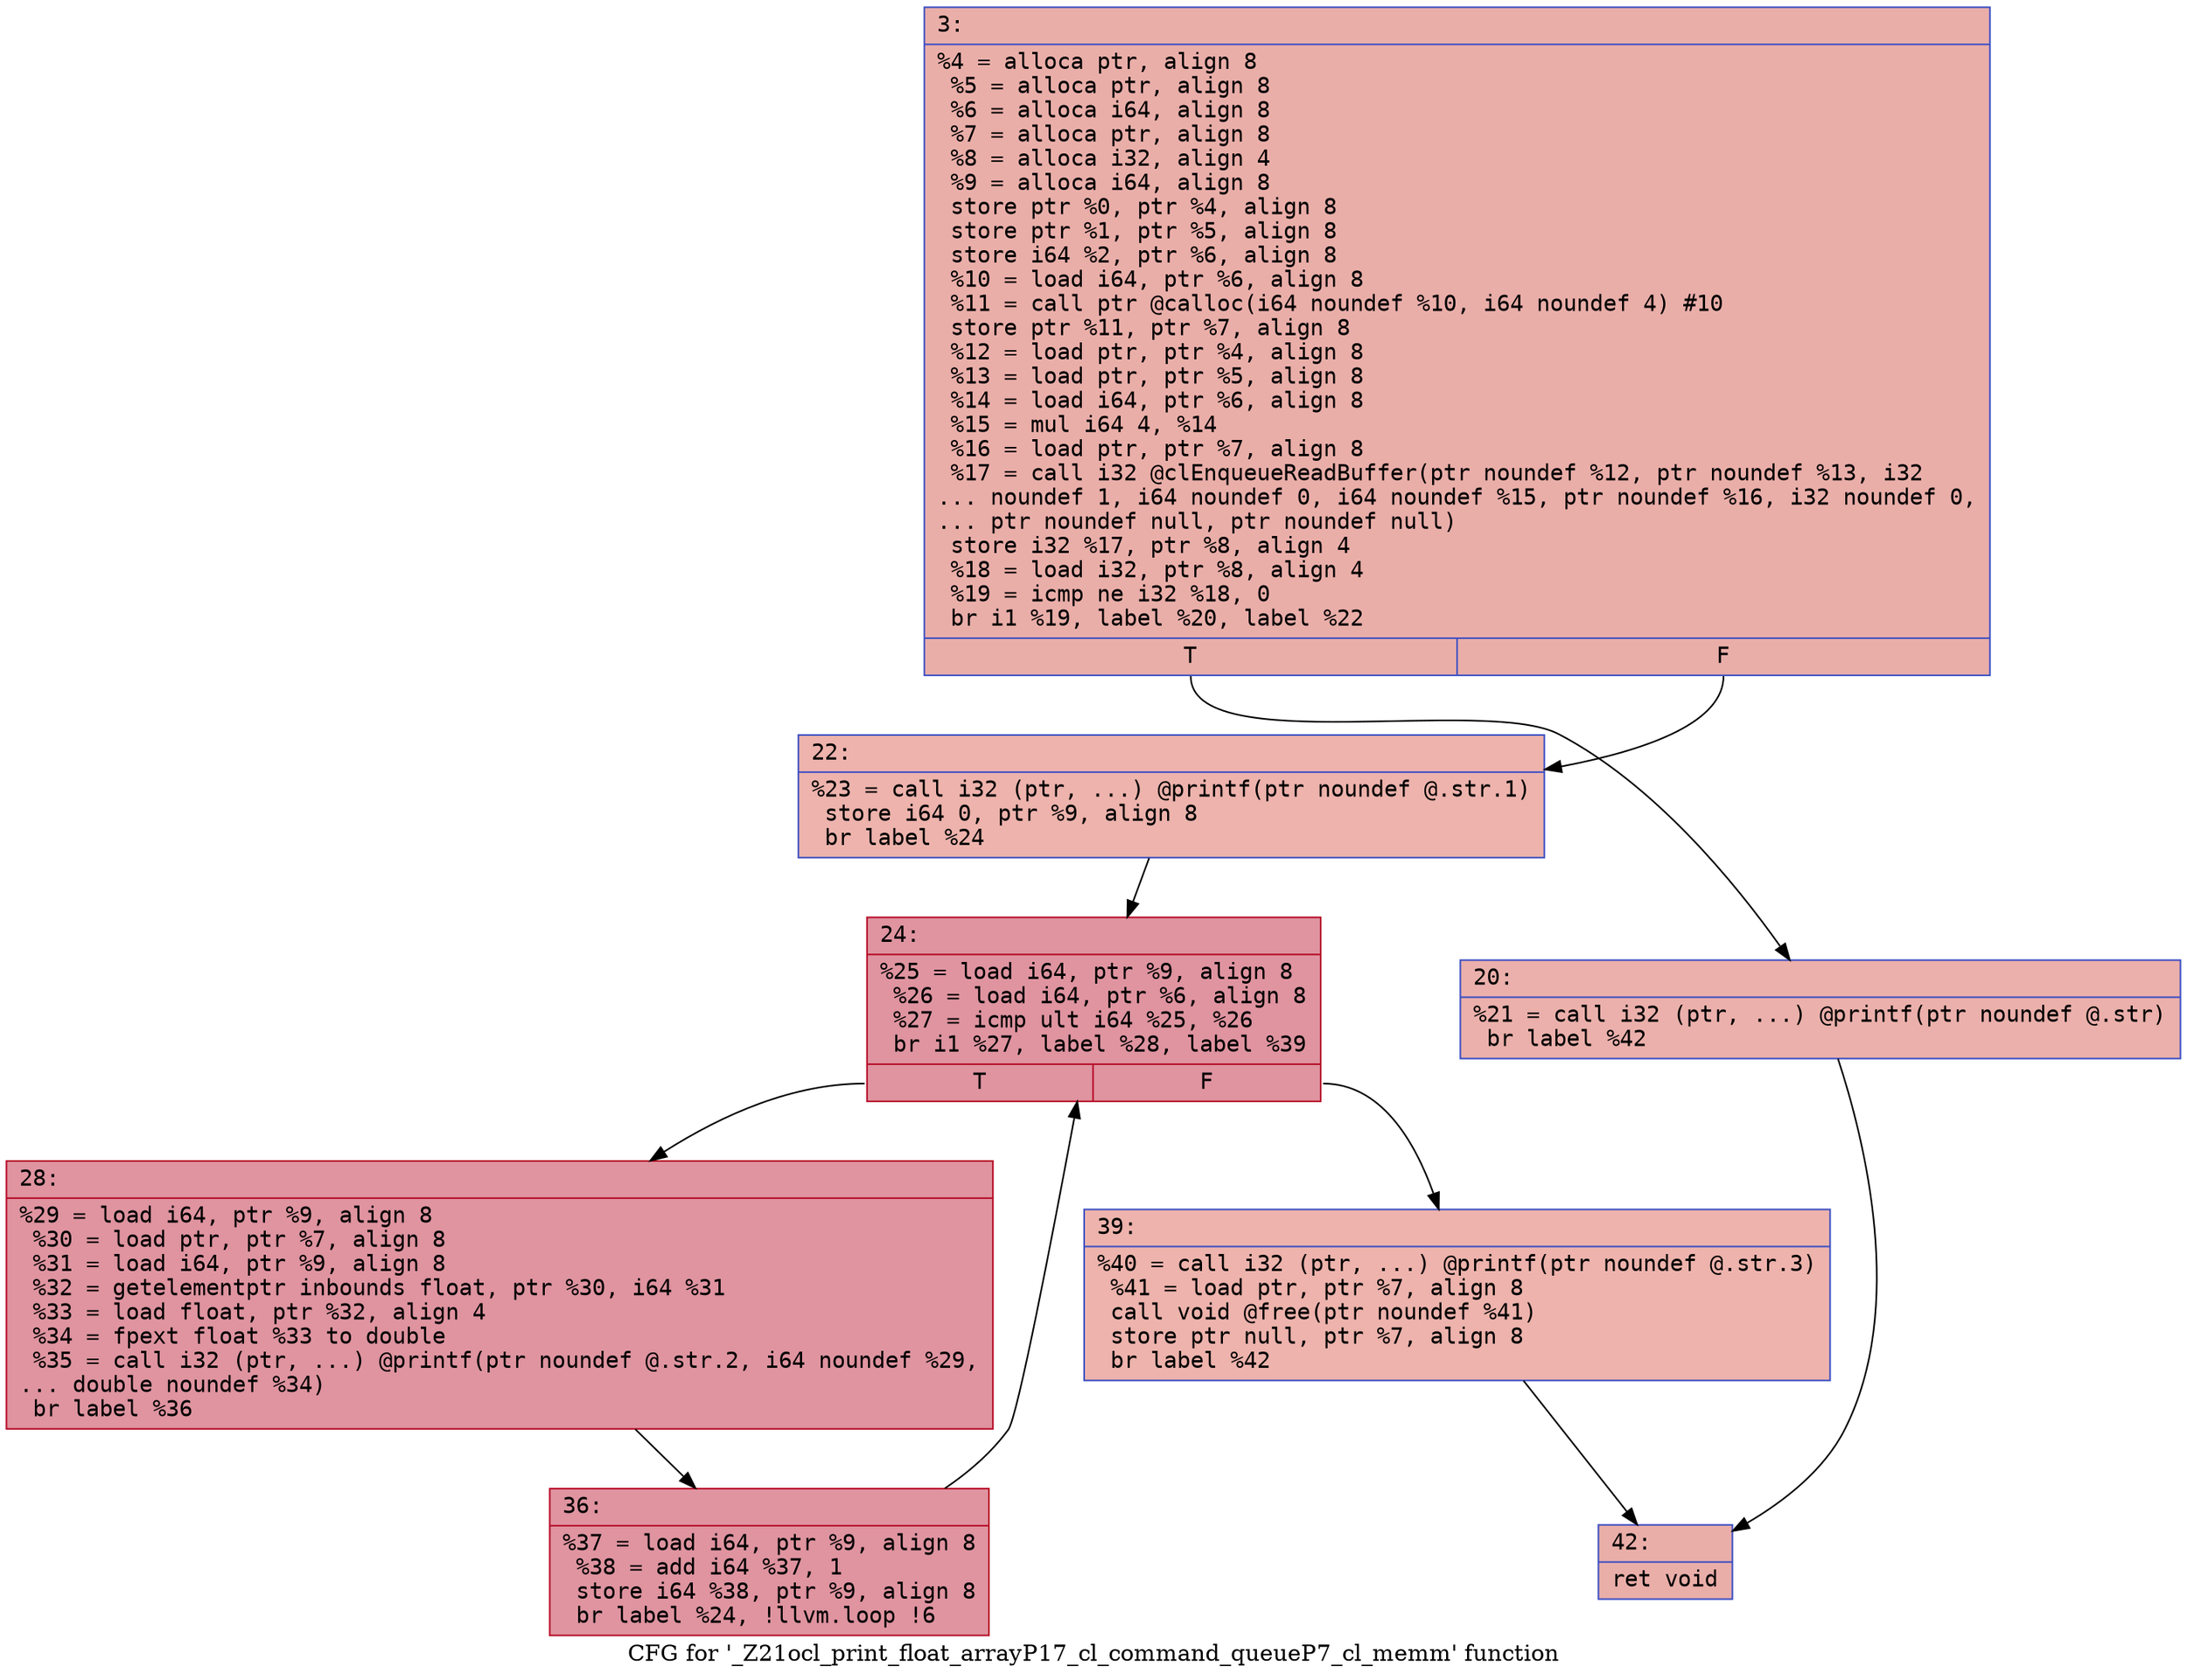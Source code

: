 digraph "CFG for '_Z21ocl_print_float_arrayP17_cl_command_queueP7_cl_memm' function" {
	label="CFG for '_Z21ocl_print_float_arrayP17_cl_command_queueP7_cl_memm' function";

	Node0x60000182adf0 [shape=record,color="#3d50c3ff", style=filled, fillcolor="#d0473d70" fontname="Courier",label="{3:\l|  %4 = alloca ptr, align 8\l  %5 = alloca ptr, align 8\l  %6 = alloca i64, align 8\l  %7 = alloca ptr, align 8\l  %8 = alloca i32, align 4\l  %9 = alloca i64, align 8\l  store ptr %0, ptr %4, align 8\l  store ptr %1, ptr %5, align 8\l  store i64 %2, ptr %6, align 8\l  %10 = load i64, ptr %6, align 8\l  %11 = call ptr @calloc(i64 noundef %10, i64 noundef 4) #10\l  store ptr %11, ptr %7, align 8\l  %12 = load ptr, ptr %4, align 8\l  %13 = load ptr, ptr %5, align 8\l  %14 = load i64, ptr %6, align 8\l  %15 = mul i64 4, %14\l  %16 = load ptr, ptr %7, align 8\l  %17 = call i32 @clEnqueueReadBuffer(ptr noundef %12, ptr noundef %13, i32\l... noundef 1, i64 noundef 0, i64 noundef %15, ptr noundef %16, i32 noundef 0,\l... ptr noundef null, ptr noundef null)\l  store i32 %17, ptr %8, align 4\l  %18 = load i32, ptr %8, align 4\l  %19 = icmp ne i32 %18, 0\l  br i1 %19, label %20, label %22\l|{<s0>T|<s1>F}}"];
	Node0x60000182adf0:s0 -> Node0x60000182ae40[tooltip="3 -> 20\nProbability 62.50%" ];
	Node0x60000182adf0:s1 -> Node0x60000182ae90[tooltip="3 -> 22\nProbability 37.50%" ];
	Node0x60000182ae40 [shape=record,color="#3d50c3ff", style=filled, fillcolor="#d24b4070" fontname="Courier",label="{20:\l|  %21 = call i32 (ptr, ...) @printf(ptr noundef @.str)\l  br label %42\l}"];
	Node0x60000182ae40 -> Node0x60000182b020[tooltip="20 -> 42\nProbability 100.00%" ];
	Node0x60000182ae90 [shape=record,color="#3d50c3ff", style=filled, fillcolor="#d6524470" fontname="Courier",label="{22:\l|  %23 = call i32 (ptr, ...) @printf(ptr noundef @.str.1)\l  store i64 0, ptr %9, align 8\l  br label %24\l}"];
	Node0x60000182ae90 -> Node0x60000182aee0[tooltip="22 -> 24\nProbability 100.00%" ];
	Node0x60000182aee0 [shape=record,color="#b70d28ff", style=filled, fillcolor="#b70d2870" fontname="Courier",label="{24:\l|  %25 = load i64, ptr %9, align 8\l  %26 = load i64, ptr %6, align 8\l  %27 = icmp ult i64 %25, %26\l  br i1 %27, label %28, label %39\l|{<s0>T|<s1>F}}"];
	Node0x60000182aee0:s0 -> Node0x60000182af30[tooltip="24 -> 28\nProbability 96.88%" ];
	Node0x60000182aee0:s1 -> Node0x60000182afd0[tooltip="24 -> 39\nProbability 3.12%" ];
	Node0x60000182af30 [shape=record,color="#b70d28ff", style=filled, fillcolor="#b70d2870" fontname="Courier",label="{28:\l|  %29 = load i64, ptr %9, align 8\l  %30 = load ptr, ptr %7, align 8\l  %31 = load i64, ptr %9, align 8\l  %32 = getelementptr inbounds float, ptr %30, i64 %31\l  %33 = load float, ptr %32, align 4\l  %34 = fpext float %33 to double\l  %35 = call i32 (ptr, ...) @printf(ptr noundef @.str.2, i64 noundef %29,\l... double noundef %34)\l  br label %36\l}"];
	Node0x60000182af30 -> Node0x60000182af80[tooltip="28 -> 36\nProbability 100.00%" ];
	Node0x60000182af80 [shape=record,color="#b70d28ff", style=filled, fillcolor="#b70d2870" fontname="Courier",label="{36:\l|  %37 = load i64, ptr %9, align 8\l  %38 = add i64 %37, 1\l  store i64 %38, ptr %9, align 8\l  br label %24, !llvm.loop !6\l}"];
	Node0x60000182af80 -> Node0x60000182aee0[tooltip="36 -> 24\nProbability 100.00%" ];
	Node0x60000182afd0 [shape=record,color="#3d50c3ff", style=filled, fillcolor="#d6524470" fontname="Courier",label="{39:\l|  %40 = call i32 (ptr, ...) @printf(ptr noundef @.str.3)\l  %41 = load ptr, ptr %7, align 8\l  call void @free(ptr noundef %41)\l  store ptr null, ptr %7, align 8\l  br label %42\l}"];
	Node0x60000182afd0 -> Node0x60000182b020[tooltip="39 -> 42\nProbability 100.00%" ];
	Node0x60000182b020 [shape=record,color="#3d50c3ff", style=filled, fillcolor="#d0473d70" fontname="Courier",label="{42:\l|  ret void\l}"];
}
